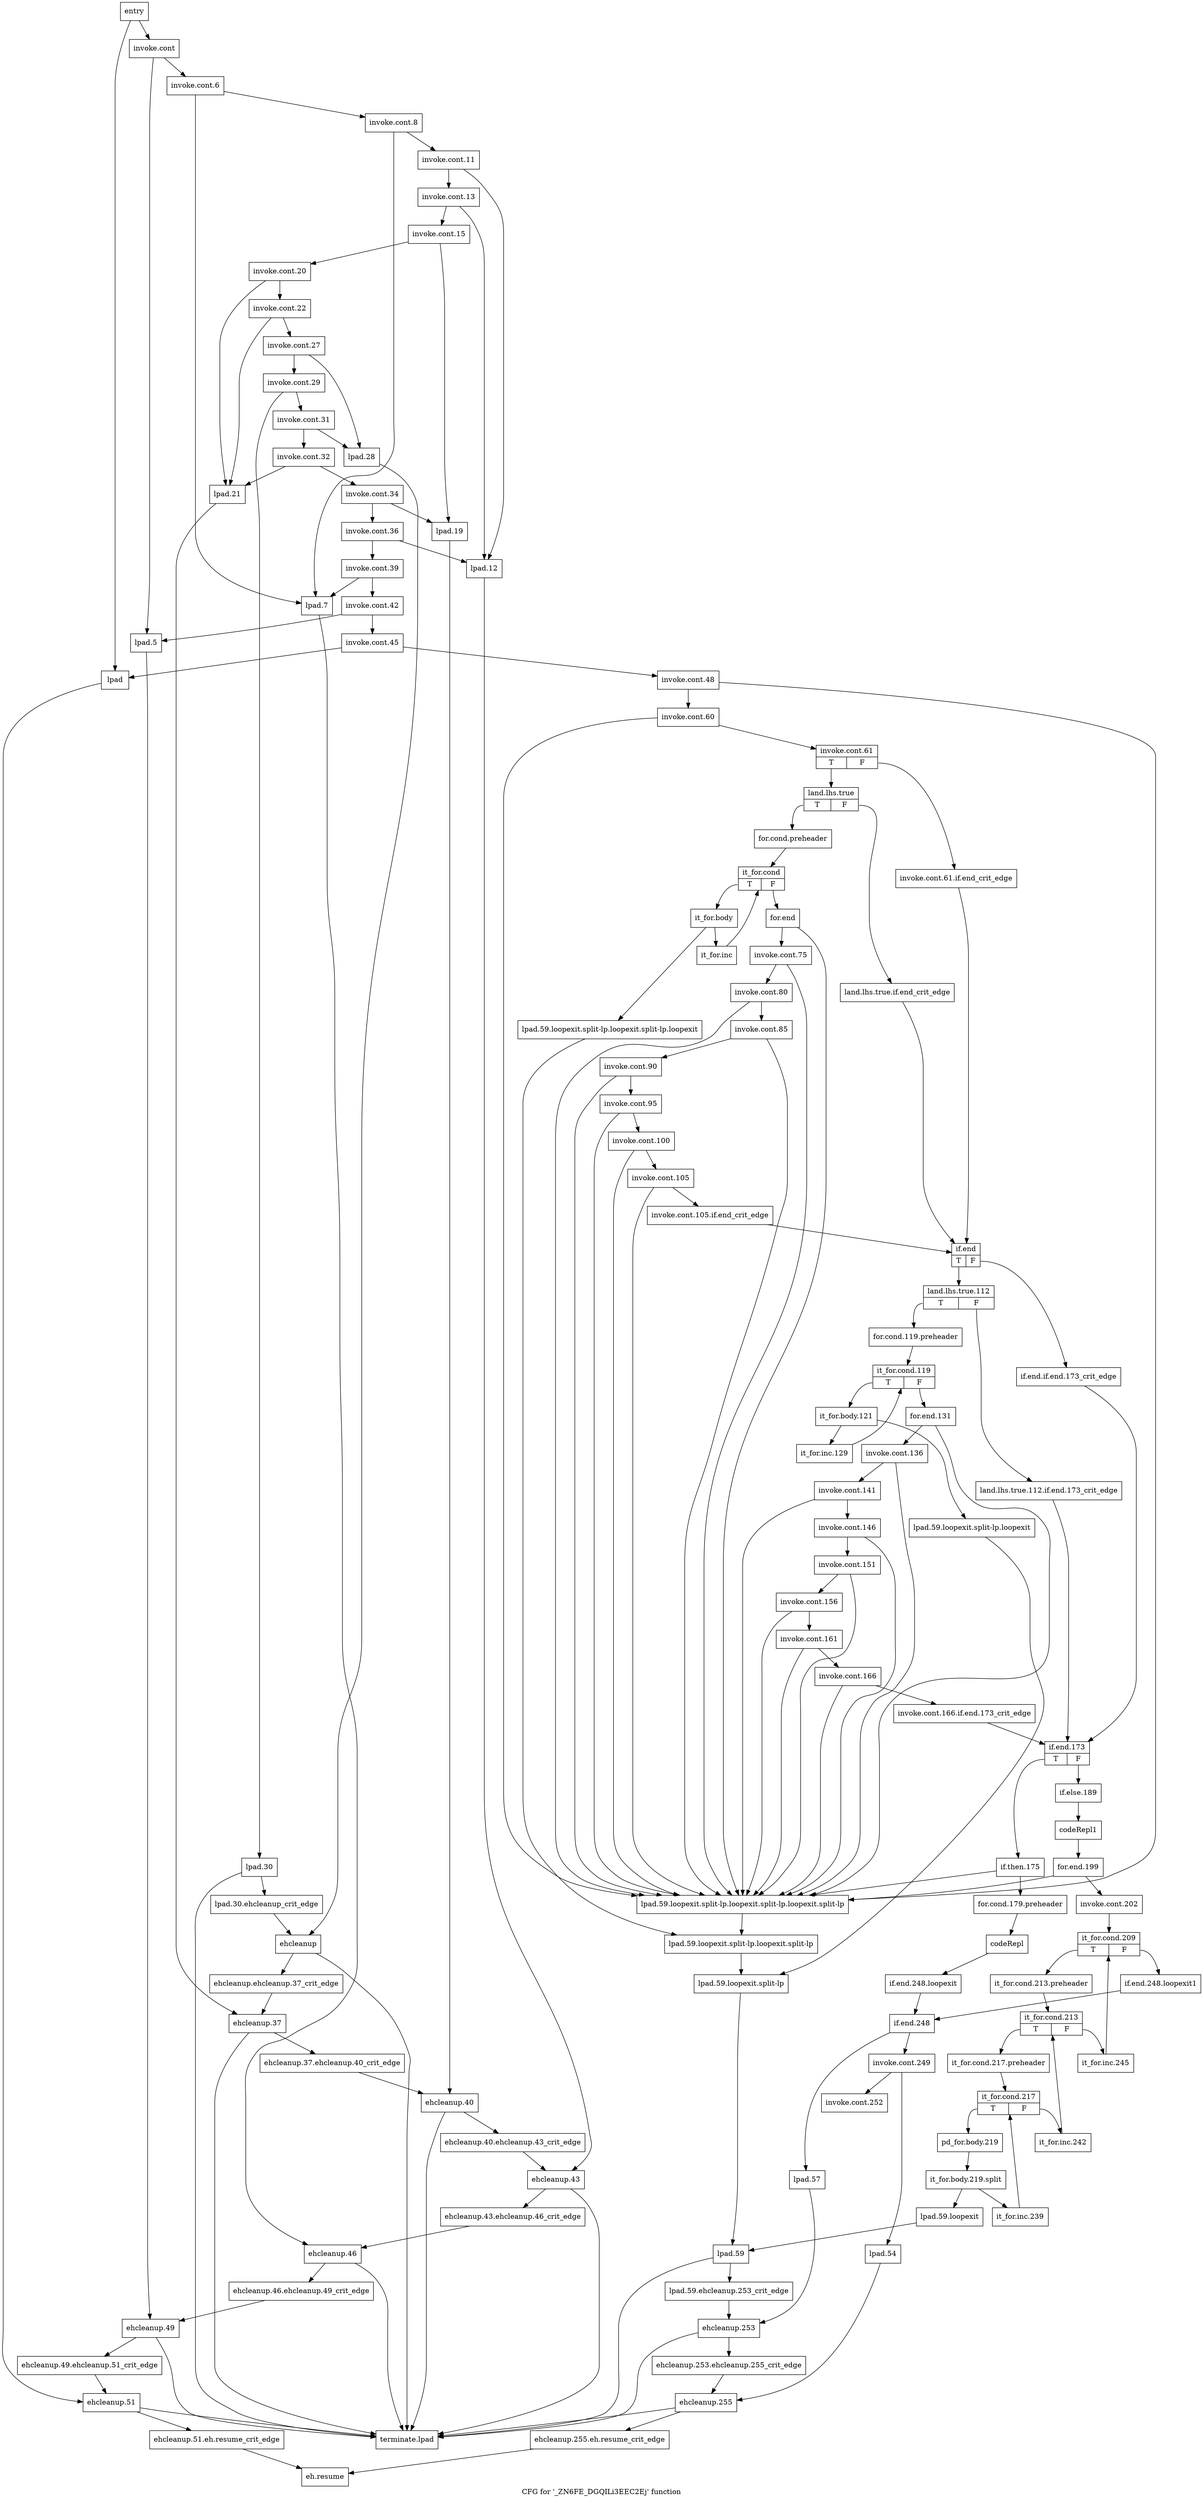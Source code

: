 digraph "CFG for '_ZN6FE_DGQILi3EEC2Ej' function" {
	label="CFG for '_ZN6FE_DGQILi3EEC2Ej' function";

	Node0x4eb7530 [shape=record,label="{entry}"];
	Node0x4eb7530 -> Node0x4eb7580;
	Node0x4eb7530 -> Node0x4eb7df0;
	Node0x4eb7580 [shape=record,label="{invoke.cont}"];
	Node0x4eb7580 -> Node0x4eb75d0;
	Node0x4eb7580 -> Node0x4eb7e40;
	Node0x4eb75d0 [shape=record,label="{invoke.cont.6}"];
	Node0x4eb75d0 -> Node0x4eb7620;
	Node0x4eb75d0 -> Node0x4eb7e90;
	Node0x4eb7620 [shape=record,label="{invoke.cont.8}"];
	Node0x4eb7620 -> Node0x4eb7670;
	Node0x4eb7620 -> Node0x4eb7e90;
	Node0x4eb7670 [shape=record,label="{invoke.cont.11}"];
	Node0x4eb7670 -> Node0x4eb76c0;
	Node0x4eb7670 -> Node0x4eb7ee0;
	Node0x4eb76c0 [shape=record,label="{invoke.cont.13}"];
	Node0x4eb76c0 -> Node0x4eb7710;
	Node0x4eb76c0 -> Node0x4eb7ee0;
	Node0x4eb7710 [shape=record,label="{invoke.cont.15}"];
	Node0x4eb7710 -> Node0x4eb7760;
	Node0x4eb7710 -> Node0x4eb7f30;
	Node0x4eb7760 [shape=record,label="{invoke.cont.20}"];
	Node0x4eb7760 -> Node0x4eb77b0;
	Node0x4eb7760 -> Node0x4eb7f80;
	Node0x4eb77b0 [shape=record,label="{invoke.cont.22}"];
	Node0x4eb77b0 -> Node0x4eb7800;
	Node0x4eb77b0 -> Node0x4eb7f80;
	Node0x4eb7800 [shape=record,label="{invoke.cont.27}"];
	Node0x4eb7800 -> Node0x4eb7850;
	Node0x4eb7800 -> Node0x4eb7fd0;
	Node0x4eb7850 [shape=record,label="{invoke.cont.29}"];
	Node0x4eb7850 -> Node0x4eb78a0;
	Node0x4eb7850 -> Node0x4eb8020;
	Node0x4eb78a0 [shape=record,label="{invoke.cont.31}"];
	Node0x4eb78a0 -> Node0x4eb78f0;
	Node0x4eb78a0 -> Node0x4eb7fd0;
	Node0x4eb78f0 [shape=record,label="{invoke.cont.32}"];
	Node0x4eb78f0 -> Node0x4eb7940;
	Node0x4eb78f0 -> Node0x4eb7f80;
	Node0x4eb7940 [shape=record,label="{invoke.cont.34}"];
	Node0x4eb7940 -> Node0x4eb7990;
	Node0x4eb7940 -> Node0x4eb7f30;
	Node0x4eb7990 [shape=record,label="{invoke.cont.36}"];
	Node0x4eb7990 -> Node0x4eb79e0;
	Node0x4eb7990 -> Node0x4eb7ee0;
	Node0x4eb79e0 [shape=record,label="{invoke.cont.39}"];
	Node0x4eb79e0 -> Node0x4eb7a30;
	Node0x4eb79e0 -> Node0x4eb7e90;
	Node0x4eb7a30 [shape=record,label="{invoke.cont.42}"];
	Node0x4eb7a30 -> Node0x4eb7a80;
	Node0x4eb7a30 -> Node0x4eb7e40;
	Node0x4eb7a80 [shape=record,label="{invoke.cont.45}"];
	Node0x4eb7a80 -> Node0x4eb7ad0;
	Node0x4eb7a80 -> Node0x4eb7df0;
	Node0x4eb7ad0 [shape=record,label="{invoke.cont.48}"];
	Node0x4eb7ad0 -> Node0x4eb7b20;
	Node0x4eb7ad0 -> Node0x4eb86b0;
	Node0x4eb7b20 [shape=record,label="{invoke.cont.60}"];
	Node0x4eb7b20 -> Node0x4eb7b70;
	Node0x4eb7b20 -> Node0x4eb86b0;
	Node0x4eb7b70 [shape=record,label="{invoke.cont.61|{<s0>T|<s1>F}}"];
	Node0x4eb7b70:s0 -> Node0x4eb7c10;
	Node0x4eb7b70:s1 -> Node0x4eb7bc0;
	Node0x4eb7bc0 [shape=record,label="{invoke.cont.61.if.end_crit_edge}"];
	Node0x4eb7bc0 -> Node0x4eb8b10;
	Node0x4eb7c10 [shape=record,label="{land.lhs.true|{<s0>T|<s1>F}}"];
	Node0x4eb7c10:s0 -> Node0x4eb7cb0;
	Node0x4eb7c10:s1 -> Node0x4eb7c60;
	Node0x4eb7c60 [shape=record,label="{land.lhs.true.if.end_crit_edge}"];
	Node0x4eb7c60 -> Node0x4eb8b10;
	Node0x4eb7cb0 [shape=record,label="{for.cond.preheader}"];
	Node0x4eb7cb0 -> Node0x4eb7d00;
	Node0x4eb7d00 [shape=record,label="{it_for.cond|{<s0>T|<s1>F}}"];
	Node0x4eb7d00:s0 -> Node0x4eb7d50;
	Node0x4eb7d00:s1 -> Node0x4eb8840;
	Node0x4eb7d50 [shape=record,label="{it_for.body}"];
	Node0x4eb7d50 -> Node0x4eb7da0;
	Node0x4eb7d50 -> Node0x4eb8660;
	Node0x4eb7da0 [shape=record,label="{it_for.inc}"];
	Node0x4eb7da0 -> Node0x4eb7d00;
	Node0x4eb7df0 [shape=record,label="{lpad}"];
	Node0x4eb7df0 -> Node0x4eb8480;
	Node0x4eb7e40 [shape=record,label="{lpad.5}"];
	Node0x4eb7e40 -> Node0x4eb83e0;
	Node0x4eb7e90 [shape=record,label="{lpad.7}"];
	Node0x4eb7e90 -> Node0x4eb8340;
	Node0x4eb7ee0 [shape=record,label="{lpad.12}"];
	Node0x4eb7ee0 -> Node0x4eb82a0;
	Node0x4eb7f30 [shape=record,label="{lpad.19}"];
	Node0x4eb7f30 -> Node0x4eb8200;
	Node0x4eb7f80 [shape=record,label="{lpad.21}"];
	Node0x4eb7f80 -> Node0x4eb8160;
	Node0x4eb7fd0 [shape=record,label="{lpad.28}"];
	Node0x4eb7fd0 -> Node0x4eb80c0;
	Node0x4eb8020 [shape=record,label="{lpad.30}"];
	Node0x4eb8020 -> Node0x4eb8070;
	Node0x4eb8020 -> Node0x4eb98d0;
	Node0x4eb8070 [shape=record,label="{lpad.30.ehcleanup_crit_edge}"];
	Node0x4eb8070 -> Node0x4eb80c0;
	Node0x4eb80c0 [shape=record,label="{ehcleanup}"];
	Node0x4eb80c0 -> Node0x4eb8110;
	Node0x4eb80c0 -> Node0x4eb98d0;
	Node0x4eb8110 [shape=record,label="{ehcleanup.ehcleanup.37_crit_edge}"];
	Node0x4eb8110 -> Node0x4eb8160;
	Node0x4eb8160 [shape=record,label="{ehcleanup.37}"];
	Node0x4eb8160 -> Node0x4eb81b0;
	Node0x4eb8160 -> Node0x4eb98d0;
	Node0x4eb81b0 [shape=record,label="{ehcleanup.37.ehcleanup.40_crit_edge}"];
	Node0x4eb81b0 -> Node0x4eb8200;
	Node0x4eb8200 [shape=record,label="{ehcleanup.40}"];
	Node0x4eb8200 -> Node0x4eb8250;
	Node0x4eb8200 -> Node0x4eb98d0;
	Node0x4eb8250 [shape=record,label="{ehcleanup.40.ehcleanup.43_crit_edge}"];
	Node0x4eb8250 -> Node0x4eb82a0;
	Node0x4eb82a0 [shape=record,label="{ehcleanup.43}"];
	Node0x4eb82a0 -> Node0x4eb82f0;
	Node0x4eb82a0 -> Node0x4eb98d0;
	Node0x4eb82f0 [shape=record,label="{ehcleanup.43.ehcleanup.46_crit_edge}"];
	Node0x4eb82f0 -> Node0x4eb8340;
	Node0x4eb8340 [shape=record,label="{ehcleanup.46}"];
	Node0x4eb8340 -> Node0x4eb8390;
	Node0x4eb8340 -> Node0x4eb98d0;
	Node0x4eb8390 [shape=record,label="{ehcleanup.46.ehcleanup.49_crit_edge}"];
	Node0x4eb8390 -> Node0x4eb83e0;
	Node0x4eb83e0 [shape=record,label="{ehcleanup.49}"];
	Node0x4eb83e0 -> Node0x4eb8430;
	Node0x4eb83e0 -> Node0x4eb98d0;
	Node0x4eb8430 [shape=record,label="{ehcleanup.49.ehcleanup.51_crit_edge}"];
	Node0x4eb8430 -> Node0x4eb8480;
	Node0x4eb8480 [shape=record,label="{ehcleanup.51}"];
	Node0x4eb8480 -> Node0x4eb84d0;
	Node0x4eb8480 -> Node0x4eb98d0;
	Node0x4eb84d0 [shape=record,label="{ehcleanup.51.eh.resume_crit_edge}"];
	Node0x4eb84d0 -> Node0x4eb9880;
	Node0x4eb8520 [shape=record,label="{lpad.54}"];
	Node0x4eb8520 -> Node0x4eb97e0;
	Node0x4eb8570 [shape=record,label="{lpad.57}"];
	Node0x4eb8570 -> Node0x4eb9740;
	Node0x4eb85c0 [shape=record,label="{lpad.59.loopexit}"];
	Node0x4eb85c0 -> Node0x4eb87a0;
	Node0x4eb8610 [shape=record,label="{lpad.59.loopexit.split-lp.loopexit}"];
	Node0x4eb8610 -> Node0x4eb8750;
	Node0x4eb8660 [shape=record,label="{lpad.59.loopexit.split-lp.loopexit.split-lp.loopexit}"];
	Node0x4eb8660 -> Node0x4eb8700;
	Node0x4eb86b0 [shape=record,label="{lpad.59.loopexit.split-lp.loopexit.split-lp.loopexit.split-lp}"];
	Node0x4eb86b0 -> Node0x4eb8700;
	Node0x4eb8700 [shape=record,label="{lpad.59.loopexit.split-lp.loopexit.split-lp}"];
	Node0x4eb8700 -> Node0x4eb8750;
	Node0x4eb8750 [shape=record,label="{lpad.59.loopexit.split-lp}"];
	Node0x4eb8750 -> Node0x4eb87a0;
	Node0x4eb87a0 [shape=record,label="{lpad.59}"];
	Node0x4eb87a0 -> Node0x4eb87f0;
	Node0x4eb87a0 -> Node0x4eb98d0;
	Node0x4eb87f0 [shape=record,label="{lpad.59.ehcleanup.253_crit_edge}"];
	Node0x4eb87f0 -> Node0x4eb9740;
	Node0x4eb8840 [shape=record,label="{for.end}"];
	Node0x4eb8840 -> Node0x4eb8890;
	Node0x4eb8840 -> Node0x4eb86b0;
	Node0x4eb8890 [shape=record,label="{invoke.cont.75}"];
	Node0x4eb8890 -> Node0x4eb88e0;
	Node0x4eb8890 -> Node0x4eb86b0;
	Node0x4eb88e0 [shape=record,label="{invoke.cont.80}"];
	Node0x4eb88e0 -> Node0x4eb8930;
	Node0x4eb88e0 -> Node0x4eb86b0;
	Node0x4eb8930 [shape=record,label="{invoke.cont.85}"];
	Node0x4eb8930 -> Node0x4eb8980;
	Node0x4eb8930 -> Node0x4eb86b0;
	Node0x4eb8980 [shape=record,label="{invoke.cont.90}"];
	Node0x4eb8980 -> Node0x4eb89d0;
	Node0x4eb8980 -> Node0x4eb86b0;
	Node0x4eb89d0 [shape=record,label="{invoke.cont.95}"];
	Node0x4eb89d0 -> Node0x4eb8a20;
	Node0x4eb89d0 -> Node0x4eb86b0;
	Node0x4eb8a20 [shape=record,label="{invoke.cont.100}"];
	Node0x4eb8a20 -> Node0x4eb8a70;
	Node0x4eb8a20 -> Node0x4eb86b0;
	Node0x4eb8a70 [shape=record,label="{invoke.cont.105}"];
	Node0x4eb8a70 -> Node0x4eb8ac0;
	Node0x4eb8a70 -> Node0x4eb86b0;
	Node0x4eb8ac0 [shape=record,label="{invoke.cont.105.if.end_crit_edge}"];
	Node0x4eb8ac0 -> Node0x4eb8b10;
	Node0x4eb8b10 [shape=record,label="{if.end|{<s0>T|<s1>F}}"];
	Node0x4eb8b10:s0 -> Node0x4eb8bb0;
	Node0x4eb8b10:s1 -> Node0x4eb8b60;
	Node0x4eb8b60 [shape=record,label="{if.end.if.end.173_crit_edge}"];
	Node0x4eb8b60 -> Node0x4eb9060;
	Node0x4eb8bb0 [shape=record,label="{land.lhs.true.112|{<s0>T|<s1>F}}"];
	Node0x4eb8bb0:s0 -> Node0x4eb8c50;
	Node0x4eb8bb0:s1 -> Node0x4eb8c00;
	Node0x4eb8c00 [shape=record,label="{land.lhs.true.112.if.end.173_crit_edge}"];
	Node0x4eb8c00 -> Node0x4eb9060;
	Node0x4eb8c50 [shape=record,label="{for.cond.119.preheader}"];
	Node0x4eb8c50 -> Node0x4eb8ca0;
	Node0x4eb8ca0 [shape=record,label="{it_for.cond.119|{<s0>T|<s1>F}}"];
	Node0x4eb8ca0:s0 -> Node0x4eb8cf0;
	Node0x4eb8ca0:s1 -> Node0x4eb8d90;
	Node0x4eb8cf0 [shape=record,label="{it_for.body.121}"];
	Node0x4eb8cf0 -> Node0x4eb8d40;
	Node0x4eb8cf0 -> Node0x4eb8610;
	Node0x4eb8d40 [shape=record,label="{it_for.inc.129}"];
	Node0x4eb8d40 -> Node0x4eb8ca0;
	Node0x4eb8d90 [shape=record,label="{for.end.131}"];
	Node0x4eb8d90 -> Node0x4eb8de0;
	Node0x4eb8d90 -> Node0x4eb86b0;
	Node0x4eb8de0 [shape=record,label="{invoke.cont.136}"];
	Node0x4eb8de0 -> Node0x4eb8e30;
	Node0x4eb8de0 -> Node0x4eb86b0;
	Node0x4eb8e30 [shape=record,label="{invoke.cont.141}"];
	Node0x4eb8e30 -> Node0x4eb8e80;
	Node0x4eb8e30 -> Node0x4eb86b0;
	Node0x4eb8e80 [shape=record,label="{invoke.cont.146}"];
	Node0x4eb8e80 -> Node0x4eb8ed0;
	Node0x4eb8e80 -> Node0x4eb86b0;
	Node0x4eb8ed0 [shape=record,label="{invoke.cont.151}"];
	Node0x4eb8ed0 -> Node0x4eb8f20;
	Node0x4eb8ed0 -> Node0x4eb86b0;
	Node0x4eb8f20 [shape=record,label="{invoke.cont.156}"];
	Node0x4eb8f20 -> Node0x4eb8f70;
	Node0x4eb8f20 -> Node0x4eb86b0;
	Node0x4eb8f70 [shape=record,label="{invoke.cont.161}"];
	Node0x4eb8f70 -> Node0x4eb8fc0;
	Node0x4eb8f70 -> Node0x4eb86b0;
	Node0x4eb8fc0 [shape=record,label="{invoke.cont.166}"];
	Node0x4eb8fc0 -> Node0x4eb9010;
	Node0x4eb8fc0 -> Node0x4eb86b0;
	Node0x4eb9010 [shape=record,label="{invoke.cont.166.if.end.173_crit_edge}"];
	Node0x4eb9010 -> Node0x4eb9060;
	Node0x4eb9060 [shape=record,label="{if.end.173|{<s0>T|<s1>F}}"];
	Node0x4eb9060:s0 -> Node0x4eb90b0;
	Node0x4eb9060:s1 -> Node0x4eb91a0;
	Node0x4eb90b0 [shape=record,label="{if.then.175}"];
	Node0x4eb90b0 -> Node0x4eb9100;
	Node0x4eb90b0 -> Node0x4eb86b0;
	Node0x4eb9100 [shape=record,label="{for.cond.179.preheader}"];
	Node0x4eb9100 -> Node0x4eb9150;
	Node0x4eb9150 [shape=record,label="{codeRepl}"];
	Node0x4eb9150 -> Node0x4eb95b0;
	Node0x4eb91a0 [shape=record,label="{if.else.189}"];
	Node0x4eb91a0 -> Node0x4eb91f0;
	Node0x4eb91f0 [shape=record,label="{codeRepl1}"];
	Node0x4eb91f0 -> Node0x4eb9240;
	Node0x4eb9240 [shape=record,label="{for.end.199}"];
	Node0x4eb9240 -> Node0x4eb9290;
	Node0x4eb9240 -> Node0x4eb86b0;
	Node0x4eb9290 [shape=record,label="{invoke.cont.202}"];
	Node0x4eb9290 -> Node0x4eb92e0;
	Node0x4eb92e0 [shape=record,label="{it_for.cond.209|{<s0>T|<s1>F}}"];
	Node0x4eb92e0:s0 -> Node0x4eb9330;
	Node0x4eb92e0:s1 -> Node0x4eb9600;
	Node0x4eb9330 [shape=record,label="{it_for.cond.213.preheader}"];
	Node0x4eb9330 -> Node0x4eb9380;
	Node0x4eb9380 [shape=record,label="{it_for.cond.213|{<s0>T|<s1>F}}"];
	Node0x4eb9380:s0 -> Node0x4eb93d0;
	Node0x4eb9380:s1 -> Node0x4eb9560;
	Node0x4eb93d0 [shape=record,label="{it_for.cond.217.preheader}"];
	Node0x4eb93d0 -> Node0x4eb9420;
	Node0x4eb9420 [shape=record,label="{it_for.cond.217|{<s0>T|<s1>F}}"];
	Node0x4eb9420:s0 -> Node0x4eb9470;
	Node0x4eb9420:s1 -> Node0x4eb9510;
	Node0x4eb9470 [shape=record,label="{pd_for.body.219}"];
	Node0x4eb9470 -> Node0xa497830;
	Node0xa497830 [shape=record,label="{it_for.body.219.split}"];
	Node0xa497830 -> Node0x4eb94c0;
	Node0xa497830 -> Node0x4eb85c0;
	Node0x4eb94c0 [shape=record,label="{it_for.inc.239}"];
	Node0x4eb94c0 -> Node0x4eb9420;
	Node0x4eb9510 [shape=record,label="{it_for.inc.242}"];
	Node0x4eb9510 -> Node0x4eb9380;
	Node0x4eb9560 [shape=record,label="{it_for.inc.245}"];
	Node0x4eb9560 -> Node0x4eb92e0;
	Node0x4eb95b0 [shape=record,label="{if.end.248.loopexit}"];
	Node0x4eb95b0 -> Node0x4eb9650;
	Node0x4eb9600 [shape=record,label="{if.end.248.loopexit1}"];
	Node0x4eb9600 -> Node0x4eb9650;
	Node0x4eb9650 [shape=record,label="{if.end.248}"];
	Node0x4eb9650 -> Node0x4eb96a0;
	Node0x4eb9650 -> Node0x4eb8570;
	Node0x4eb96a0 [shape=record,label="{invoke.cont.249}"];
	Node0x4eb96a0 -> Node0x4eb96f0;
	Node0x4eb96a0 -> Node0x4eb8520;
	Node0x4eb96f0 [shape=record,label="{invoke.cont.252}"];
	Node0x4eb9740 [shape=record,label="{ehcleanup.253}"];
	Node0x4eb9740 -> Node0x4eb9790;
	Node0x4eb9740 -> Node0x4eb98d0;
	Node0x4eb9790 [shape=record,label="{ehcleanup.253.ehcleanup.255_crit_edge}"];
	Node0x4eb9790 -> Node0x4eb97e0;
	Node0x4eb97e0 [shape=record,label="{ehcleanup.255}"];
	Node0x4eb97e0 -> Node0x4eb9830;
	Node0x4eb97e0 -> Node0x4eb98d0;
	Node0x4eb9830 [shape=record,label="{ehcleanup.255.eh.resume_crit_edge}"];
	Node0x4eb9830 -> Node0x4eb9880;
	Node0x4eb9880 [shape=record,label="{eh.resume}"];
	Node0x4eb98d0 [shape=record,label="{terminate.lpad}"];
}
